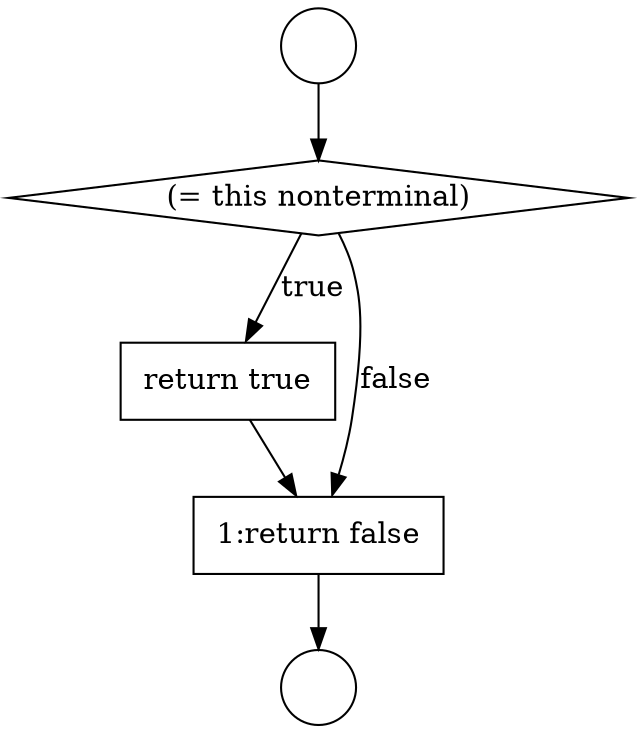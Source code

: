 digraph {
  node8947 [shape=diamond, label=<<font color="black">(= this nonterminal)</font>> color="black" fillcolor="white" style=filled]
  node8948 [shape=none, margin=0, label=<<font color="black">
    <table border="0" cellborder="1" cellspacing="0" cellpadding="10">
      <tr><td align="left">return true</td></tr>
    </table>
  </font>> color="black" fillcolor="white" style=filled]
  node8945 [shape=circle label=" " color="black" fillcolor="white" style=filled]
  node8949 [shape=none, margin=0, label=<<font color="black">
    <table border="0" cellborder="1" cellspacing="0" cellpadding="10">
      <tr><td align="left">1:return false</td></tr>
    </table>
  </font>> color="black" fillcolor="white" style=filled]
  node8946 [shape=circle label=" " color="black" fillcolor="white" style=filled]
  node8945 -> node8947 [ color="black"]
  node8947 -> node8948 [label=<<font color="black">true</font>> color="black"]
  node8947 -> node8949 [label=<<font color="black">false</font>> color="black"]
  node8948 -> node8949 [ color="black"]
  node8949 -> node8946 [ color="black"]
}
